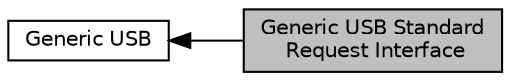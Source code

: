 digraph "Generic USB Standard Request Interface"
{
  edge [fontname="Helvetica",fontsize="10",labelfontname="Helvetica",labelfontsize="10"];
  node [fontname="Helvetica",fontsize="10",shape=record];
  rankdir=LR;
  Node0 [label="Generic USB Standard\l Request Interface",height=0.2,width=0.4,color="black", fillcolor="grey75", style="filled", fontcolor="black"];
  Node1 [label="Generic USB",height=0.2,width=0.4,color="black", fillcolor="white", style="filled",URL="$group__USB.html",tooltip="Libraries for Generic USB. "];
  Node1->Node0 [shape=plaintext, dir="back", style="solid"];
}
